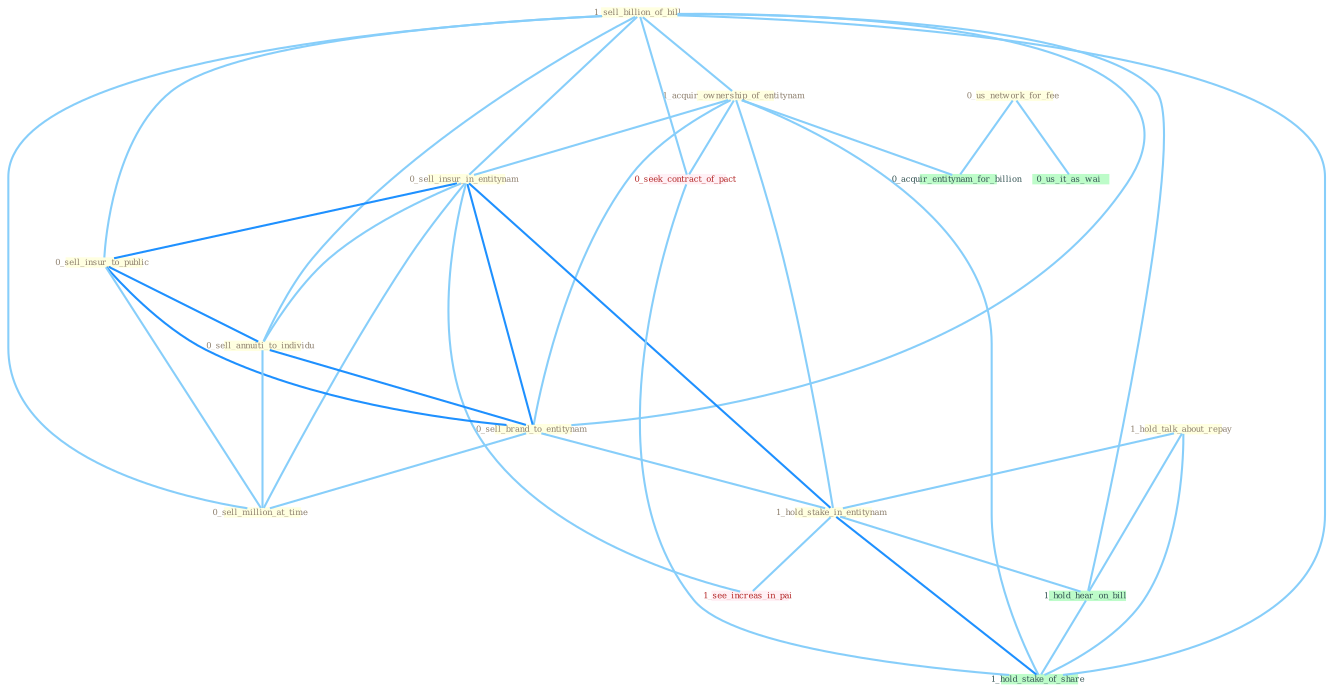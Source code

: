 Graph G{ 
    node
    [shape=polygon,style=filled,width=.5,height=.06,color="#BDFCC9",fixedsize=true,fontsize=4,
    fontcolor="#2f4f4f"];
    {node
    [color="#ffffe0", fontcolor="#8b7d6b"] "1_sell_billion_of_bill " "1_hold_talk_about_repay " "1_acquir_ownership_of_entitynam " "0_sell_insur_in_entitynam " "0_sell_insur_to_public " "0_us_network_for_fee " "0_sell_annuiti_to_individu " "0_sell_brand_to_entitynam " "1_hold_stake_in_entitynam " "0_sell_million_at_time "}
{node [color="#fff0f5", fontcolor="#b22222"] "0_seek_contract_of_pact " "1_see_increas_in_pai "}
edge [color="#B0E2FF"];

	"1_sell_billion_of_bill " -- "1_acquir_ownership_of_entitynam " [w="1", color="#87cefa" ];
	"1_sell_billion_of_bill " -- "0_sell_insur_in_entitynam " [w="1", color="#87cefa" ];
	"1_sell_billion_of_bill " -- "0_sell_insur_to_public " [w="1", color="#87cefa" ];
	"1_sell_billion_of_bill " -- "0_sell_annuiti_to_individu " [w="1", color="#87cefa" ];
	"1_sell_billion_of_bill " -- "0_sell_brand_to_entitynam " [w="1", color="#87cefa" ];
	"1_sell_billion_of_bill " -- "0_sell_million_at_time " [w="1", color="#87cefa" ];
	"1_sell_billion_of_bill " -- "0_seek_contract_of_pact " [w="1", color="#87cefa" ];
	"1_sell_billion_of_bill " -- "1_hold_hear_on_bill " [w="1", color="#87cefa" ];
	"1_sell_billion_of_bill " -- "1_hold_stake_of_share " [w="1", color="#87cefa" ];
	"1_hold_talk_about_repay " -- "1_hold_stake_in_entitynam " [w="1", color="#87cefa" ];
	"1_hold_talk_about_repay " -- "1_hold_hear_on_bill " [w="1", color="#87cefa" ];
	"1_hold_talk_about_repay " -- "1_hold_stake_of_share " [w="1", color="#87cefa" ];
	"1_acquir_ownership_of_entitynam " -- "0_sell_insur_in_entitynam " [w="1", color="#87cefa" ];
	"1_acquir_ownership_of_entitynam " -- "0_sell_brand_to_entitynam " [w="1", color="#87cefa" ];
	"1_acquir_ownership_of_entitynam " -- "1_hold_stake_in_entitynam " [w="1", color="#87cefa" ];
	"1_acquir_ownership_of_entitynam " -- "0_seek_contract_of_pact " [w="1", color="#87cefa" ];
	"1_acquir_ownership_of_entitynam " -- "0_acquir_entitynam_for_billion " [w="1", color="#87cefa" ];
	"1_acquir_ownership_of_entitynam " -- "1_hold_stake_of_share " [w="1", color="#87cefa" ];
	"0_sell_insur_in_entitynam " -- "0_sell_insur_to_public " [w="2", color="#1e90ff" , len=0.8];
	"0_sell_insur_in_entitynam " -- "0_sell_annuiti_to_individu " [w="1", color="#87cefa" ];
	"0_sell_insur_in_entitynam " -- "0_sell_brand_to_entitynam " [w="2", color="#1e90ff" , len=0.8];
	"0_sell_insur_in_entitynam " -- "1_hold_stake_in_entitynam " [w="2", color="#1e90ff" , len=0.8];
	"0_sell_insur_in_entitynam " -- "0_sell_million_at_time " [w="1", color="#87cefa" ];
	"0_sell_insur_in_entitynam " -- "1_see_increas_in_pai " [w="1", color="#87cefa" ];
	"0_sell_insur_to_public " -- "0_sell_annuiti_to_individu " [w="2", color="#1e90ff" , len=0.8];
	"0_sell_insur_to_public " -- "0_sell_brand_to_entitynam " [w="2", color="#1e90ff" , len=0.8];
	"0_sell_insur_to_public " -- "0_sell_million_at_time " [w="1", color="#87cefa" ];
	"0_us_network_for_fee " -- "0_us_it_as_wai " [w="1", color="#87cefa" ];
	"0_us_network_for_fee " -- "0_acquir_entitynam_for_billion " [w="1", color="#87cefa" ];
	"0_sell_annuiti_to_individu " -- "0_sell_brand_to_entitynam " [w="2", color="#1e90ff" , len=0.8];
	"0_sell_annuiti_to_individu " -- "0_sell_million_at_time " [w="1", color="#87cefa" ];
	"0_sell_brand_to_entitynam " -- "1_hold_stake_in_entitynam " [w="1", color="#87cefa" ];
	"0_sell_brand_to_entitynam " -- "0_sell_million_at_time " [w="1", color="#87cefa" ];
	"1_hold_stake_in_entitynam " -- "1_see_increas_in_pai " [w="1", color="#87cefa" ];
	"1_hold_stake_in_entitynam " -- "1_hold_hear_on_bill " [w="1", color="#87cefa" ];
	"1_hold_stake_in_entitynam " -- "1_hold_stake_of_share " [w="2", color="#1e90ff" , len=0.8];
	"0_seek_contract_of_pact " -- "1_hold_stake_of_share " [w="1", color="#87cefa" ];
	"1_hold_hear_on_bill " -- "1_hold_stake_of_share " [w="1", color="#87cefa" ];
}